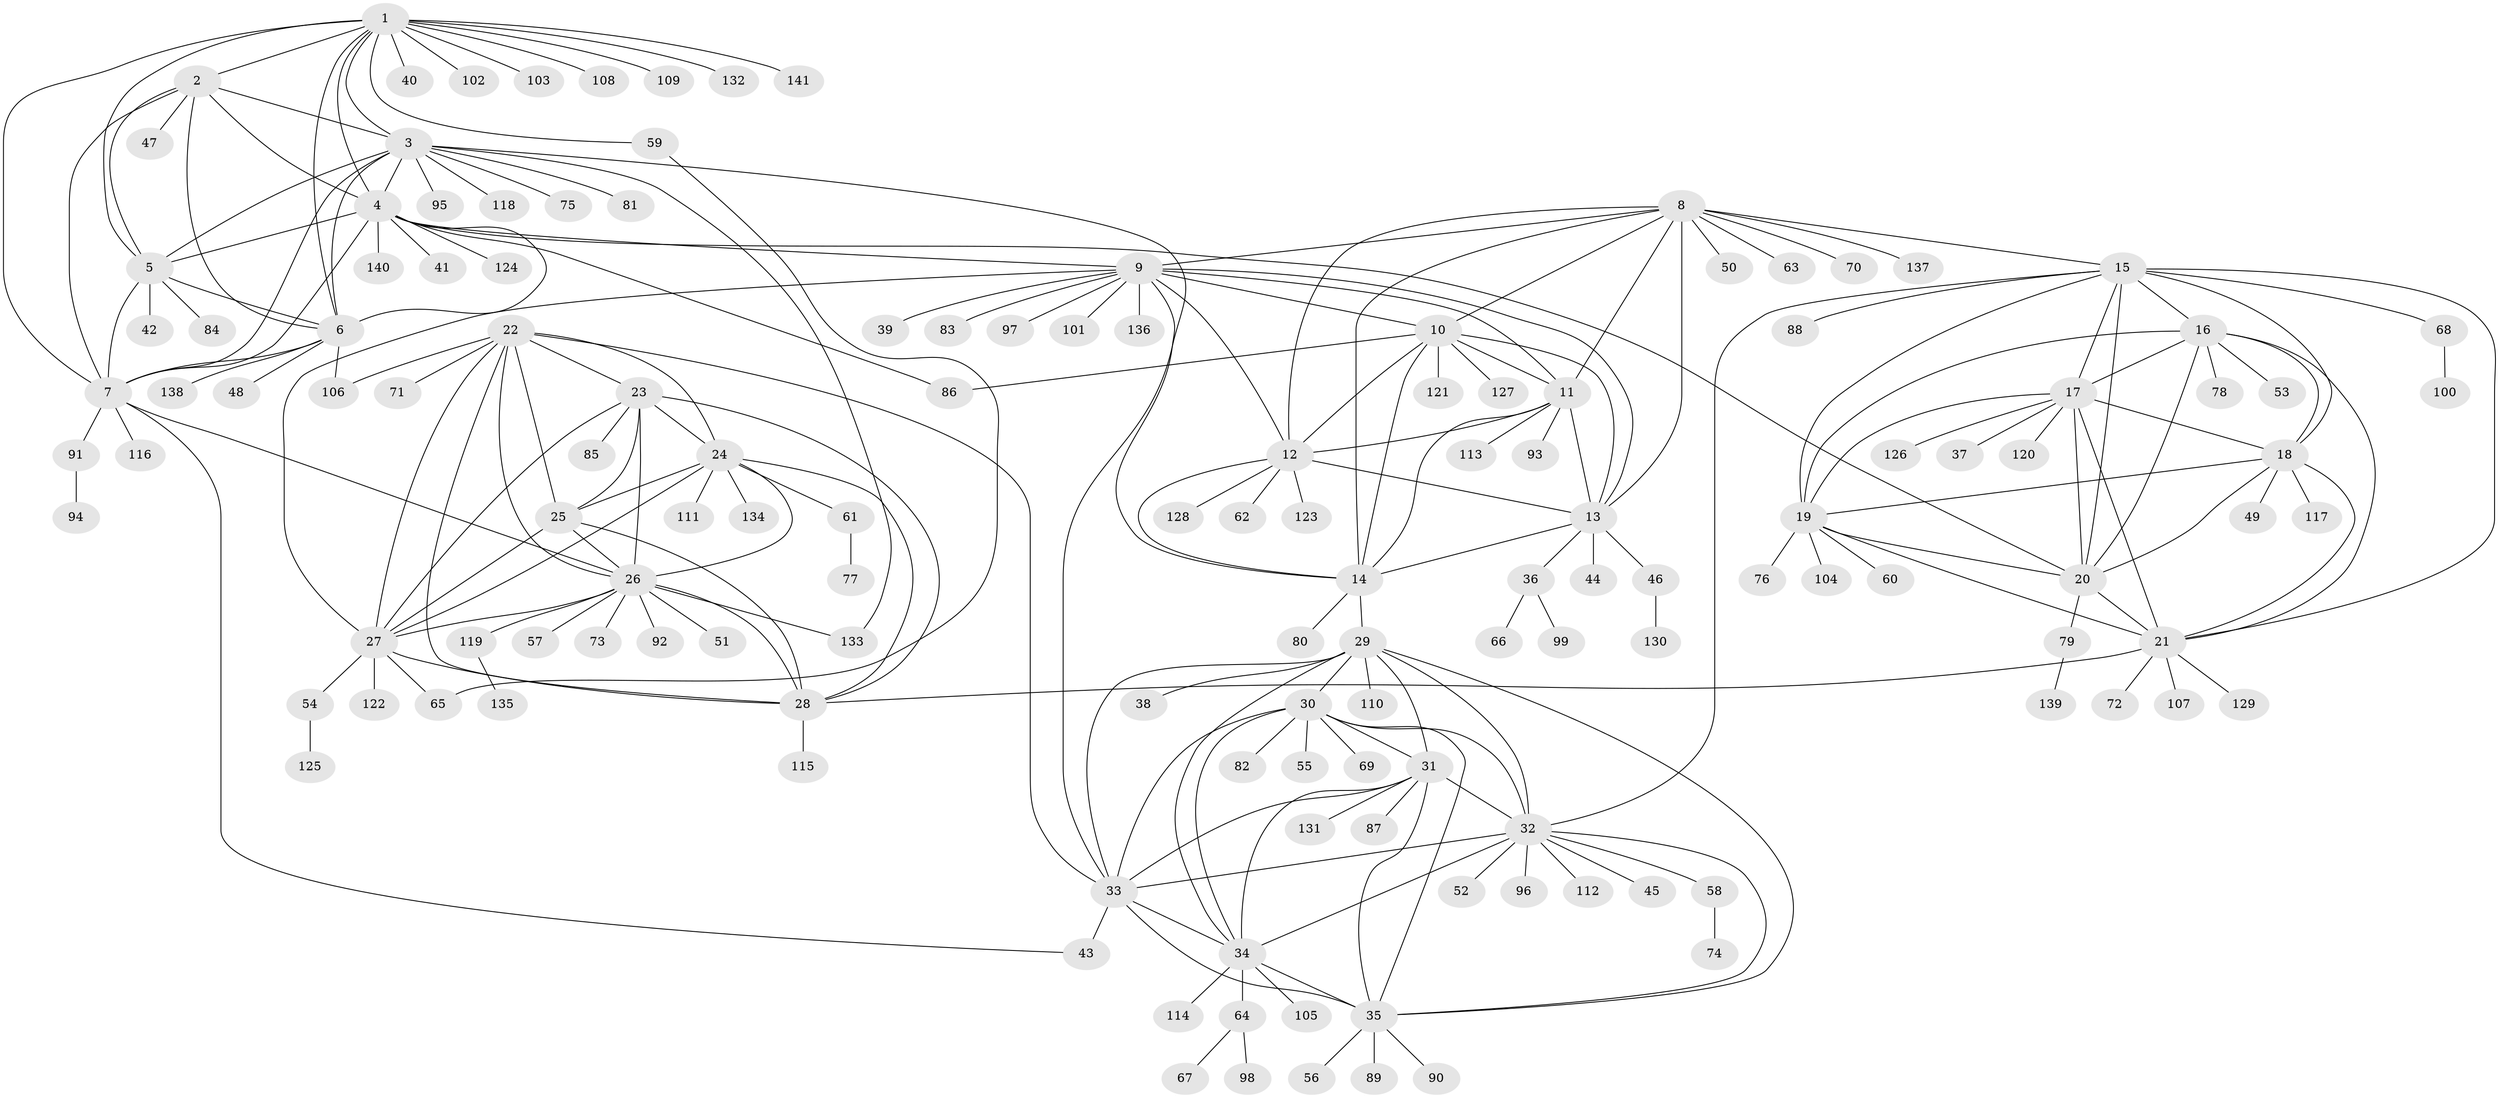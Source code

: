 // Generated by graph-tools (version 1.1) at 2025/50/03/09/25 03:50:35]
// undirected, 141 vertices, 226 edges
graph export_dot {
graph [start="1"]
  node [color=gray90,style=filled];
  1;
  2;
  3;
  4;
  5;
  6;
  7;
  8;
  9;
  10;
  11;
  12;
  13;
  14;
  15;
  16;
  17;
  18;
  19;
  20;
  21;
  22;
  23;
  24;
  25;
  26;
  27;
  28;
  29;
  30;
  31;
  32;
  33;
  34;
  35;
  36;
  37;
  38;
  39;
  40;
  41;
  42;
  43;
  44;
  45;
  46;
  47;
  48;
  49;
  50;
  51;
  52;
  53;
  54;
  55;
  56;
  57;
  58;
  59;
  60;
  61;
  62;
  63;
  64;
  65;
  66;
  67;
  68;
  69;
  70;
  71;
  72;
  73;
  74;
  75;
  76;
  77;
  78;
  79;
  80;
  81;
  82;
  83;
  84;
  85;
  86;
  87;
  88;
  89;
  90;
  91;
  92;
  93;
  94;
  95;
  96;
  97;
  98;
  99;
  100;
  101;
  102;
  103;
  104;
  105;
  106;
  107;
  108;
  109;
  110;
  111;
  112;
  113;
  114;
  115;
  116;
  117;
  118;
  119;
  120;
  121;
  122;
  123;
  124;
  125;
  126;
  127;
  128;
  129;
  130;
  131;
  132;
  133;
  134;
  135;
  136;
  137;
  138;
  139;
  140;
  141;
  1 -- 2;
  1 -- 3;
  1 -- 4;
  1 -- 5;
  1 -- 6;
  1 -- 7;
  1 -- 40;
  1 -- 59;
  1 -- 102;
  1 -- 103;
  1 -- 108;
  1 -- 109;
  1 -- 132;
  1 -- 141;
  2 -- 3;
  2 -- 4;
  2 -- 5;
  2 -- 6;
  2 -- 7;
  2 -- 47;
  3 -- 4;
  3 -- 5;
  3 -- 6;
  3 -- 7;
  3 -- 33;
  3 -- 75;
  3 -- 81;
  3 -- 95;
  3 -- 118;
  3 -- 133;
  4 -- 5;
  4 -- 6;
  4 -- 7;
  4 -- 9;
  4 -- 20;
  4 -- 41;
  4 -- 86;
  4 -- 124;
  4 -- 140;
  5 -- 6;
  5 -- 7;
  5 -- 42;
  5 -- 84;
  6 -- 7;
  6 -- 48;
  6 -- 106;
  6 -- 138;
  7 -- 26;
  7 -- 43;
  7 -- 91;
  7 -- 116;
  8 -- 9;
  8 -- 10;
  8 -- 11;
  8 -- 12;
  8 -- 13;
  8 -- 14;
  8 -- 15;
  8 -- 50;
  8 -- 63;
  8 -- 70;
  8 -- 137;
  9 -- 10;
  9 -- 11;
  9 -- 12;
  9 -- 13;
  9 -- 14;
  9 -- 27;
  9 -- 39;
  9 -- 83;
  9 -- 97;
  9 -- 101;
  9 -- 136;
  10 -- 11;
  10 -- 12;
  10 -- 13;
  10 -- 14;
  10 -- 86;
  10 -- 121;
  10 -- 127;
  11 -- 12;
  11 -- 13;
  11 -- 14;
  11 -- 93;
  11 -- 113;
  12 -- 13;
  12 -- 14;
  12 -- 62;
  12 -- 123;
  12 -- 128;
  13 -- 14;
  13 -- 36;
  13 -- 44;
  13 -- 46;
  14 -- 29;
  14 -- 80;
  15 -- 16;
  15 -- 17;
  15 -- 18;
  15 -- 19;
  15 -- 20;
  15 -- 21;
  15 -- 32;
  15 -- 68;
  15 -- 88;
  16 -- 17;
  16 -- 18;
  16 -- 19;
  16 -- 20;
  16 -- 21;
  16 -- 53;
  16 -- 78;
  17 -- 18;
  17 -- 19;
  17 -- 20;
  17 -- 21;
  17 -- 37;
  17 -- 120;
  17 -- 126;
  18 -- 19;
  18 -- 20;
  18 -- 21;
  18 -- 49;
  18 -- 117;
  19 -- 20;
  19 -- 21;
  19 -- 60;
  19 -- 76;
  19 -- 104;
  20 -- 21;
  20 -- 79;
  21 -- 28;
  21 -- 72;
  21 -- 107;
  21 -- 129;
  22 -- 23;
  22 -- 24;
  22 -- 25;
  22 -- 26;
  22 -- 27;
  22 -- 28;
  22 -- 33;
  22 -- 71;
  22 -- 106;
  23 -- 24;
  23 -- 25;
  23 -- 26;
  23 -- 27;
  23 -- 28;
  23 -- 85;
  24 -- 25;
  24 -- 26;
  24 -- 27;
  24 -- 28;
  24 -- 61;
  24 -- 111;
  24 -- 134;
  25 -- 26;
  25 -- 27;
  25 -- 28;
  26 -- 27;
  26 -- 28;
  26 -- 51;
  26 -- 57;
  26 -- 73;
  26 -- 92;
  26 -- 119;
  26 -- 133;
  27 -- 28;
  27 -- 54;
  27 -- 65;
  27 -- 122;
  28 -- 115;
  29 -- 30;
  29 -- 31;
  29 -- 32;
  29 -- 33;
  29 -- 34;
  29 -- 35;
  29 -- 38;
  29 -- 110;
  30 -- 31;
  30 -- 32;
  30 -- 33;
  30 -- 34;
  30 -- 35;
  30 -- 55;
  30 -- 69;
  30 -- 82;
  31 -- 32;
  31 -- 33;
  31 -- 34;
  31 -- 35;
  31 -- 87;
  31 -- 131;
  32 -- 33;
  32 -- 34;
  32 -- 35;
  32 -- 45;
  32 -- 52;
  32 -- 58;
  32 -- 96;
  32 -- 112;
  33 -- 34;
  33 -- 35;
  33 -- 43;
  34 -- 35;
  34 -- 64;
  34 -- 105;
  34 -- 114;
  35 -- 56;
  35 -- 89;
  35 -- 90;
  36 -- 66;
  36 -- 99;
  46 -- 130;
  54 -- 125;
  58 -- 74;
  59 -- 65;
  61 -- 77;
  64 -- 67;
  64 -- 98;
  68 -- 100;
  79 -- 139;
  91 -- 94;
  119 -- 135;
}
